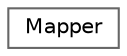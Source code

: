 digraph "Graphical Class Hierarchy"
{
 // INTERACTIVE_SVG=YES
 // LATEX_PDF_SIZE
  bgcolor="transparent";
  edge [fontname=Helvetica,fontsize=10,labelfontname=Helvetica,labelfontsize=10];
  node [fontname=Helvetica,fontsize=10,shape=box,height=0.2,width=0.4];
  rankdir="LR";
  Node0 [label="Mapper",height=0.2,width=0.4,color="grey40", fillcolor="white", style="filled",URL="$d9/d09/class_mapper.html",tooltip="Class representing a mapping from command names to command IDs."];
}
